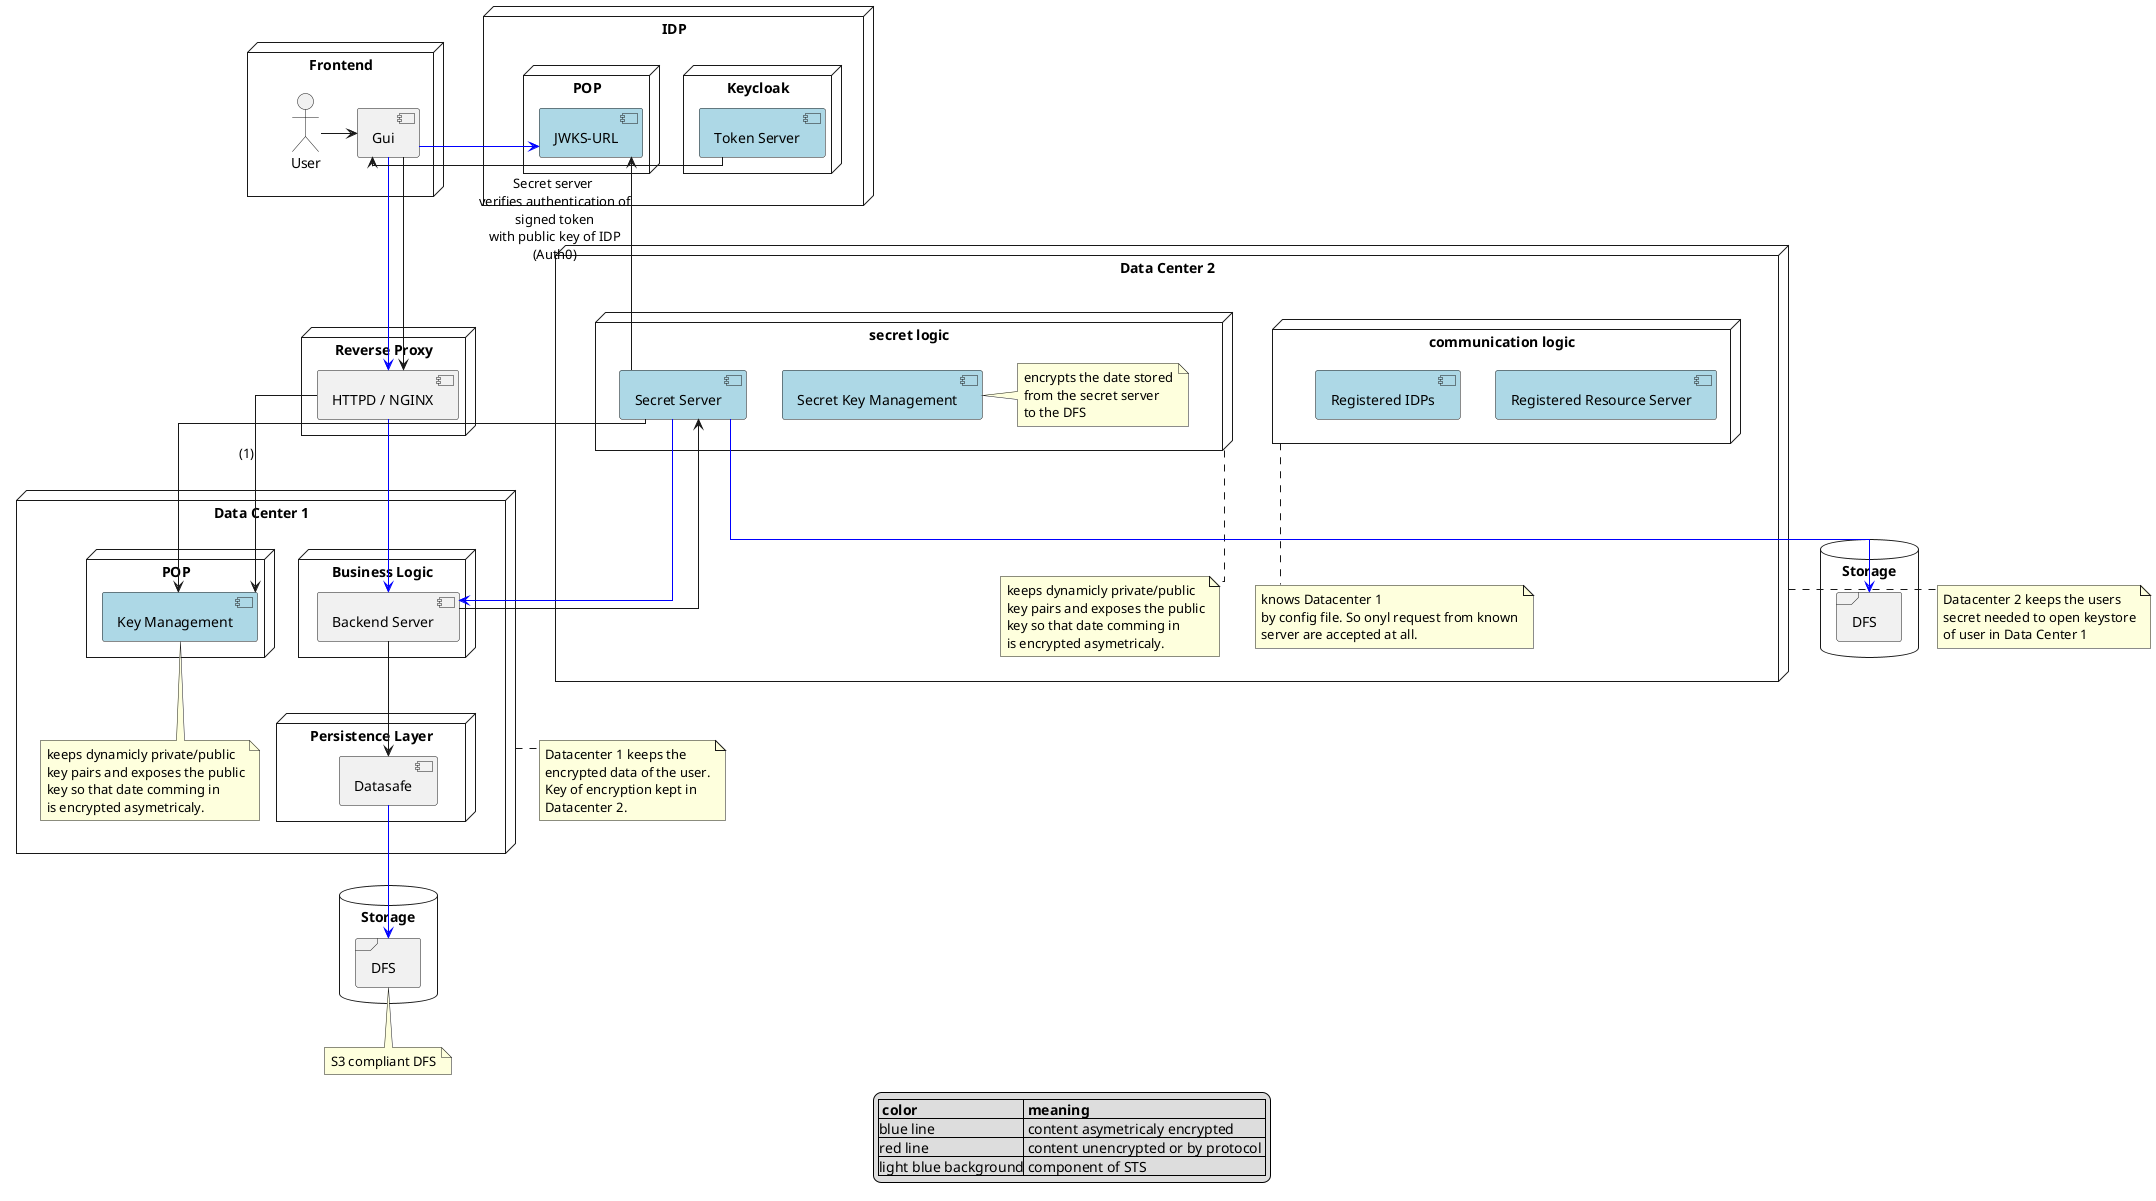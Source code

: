 @startuml

legend
|= color |= meaning |
|blue line| content asymetricaly encrypted |
|red line| content unencrypted or by protocol |
|light blue background| component of STS |
endlegend

skinparam linetype ortho


/' ======================= NODES '/
node "Frontend" {
    actor "User"
    [Gui]
}

node "IDP" {
    node Keycloak {
        [Token Server] #lightblue
    }
    node POP as POP2 {
        [JWKS-URL] #lightblue
    }
}

node "Reverse Proxy" {
	[HTTPD / NGINX]  as Proxy
}

node "Data Center 1" as DA1 {
  node "Business Logic" {
    [Backend Server]
  }

  node "Persistence Layer" {
  [Datasafe]
  }

  node POP as POP1 {
    [Key Management] #lightblue

  }

note bottom of [Key Management]
    keeps dynamicly private/public
    key pairs and exposes the public
    key so that date comming in
    is encrypted asymetricaly.
end note
}

node "Data Center 2" as DA2 {
  node "communication logic" as CL {
  [Registered Resource Server] as RRS  #lightblue
  [Registered IDPs] as RIP #lightblue
  }

  node "secret logic" as SL {
    [Secret Server] #lightblue
    [Secret Key Management] as SKM #lightblue
        note right of SKM
        encrypts the date stored
        from the secret server
        to the DFS
        end note

  }

note bottom of SL
    keeps dynamicly private/public
    key pairs and exposes the public
    key so that date comming in
    is encrypted asymetricaly.
end note

note bottom of CL
    knows Datacenter 1
    by config file. So onyl request from known
    server are accepted at all.
end note

}

database "Storage" as DB1{
  frame "DFS" as DFS1{
  }
}

database "Storage" as DB2{
  frame "DFS" as DFS2{
  }
}

/' ======================= RELATIONS '/

[Gui] -[#0000ff]do-> Proxy
[Gui] -do-> Proxy
[Gui] -[#0000ff]right-> [JWKS-URL]

[Secret Server] -[hidden]right-> RRS
[Secret Server] -[#0000ff]do->  DFS2
[Secret Server] -up->  [JWKS-URL] : Secret server\n verifies authentication of\n signed token\n with public key of IDP\n (Auth0)

Frontend -[hidden]left-> IDP

DA1 -[hidden]-> DA2

User -> [Gui]

[Token Server] --> [Gui]

[Backend Server] --> [Datasafe]

Proxy -[#0000ff]do-> [Backend Server]
Proxy -do-> [Key Management] : (1)

[Backend Server] --> [Secret Server]
[Secret Server] -->  [Key Management]
[Secret Server] -[#0000ff]->  [Backend Server]


[Datasafe] -[#0000ff]->  DFS1

RRS -[hidden]left-> [Secret Server]


note bottom of DA1
    Datacenter 1 keeps the
    encrypted data of the user.
    Key of encryption kept in
    Datacenter 2.
end note

note bottom of DA2
    Datacenter 2 keeps the users
    secret needed to open keystore
    of user in Data Center 1
end note

note bottom of DFS1
  S3 compliant DFS
end note

@enduml
